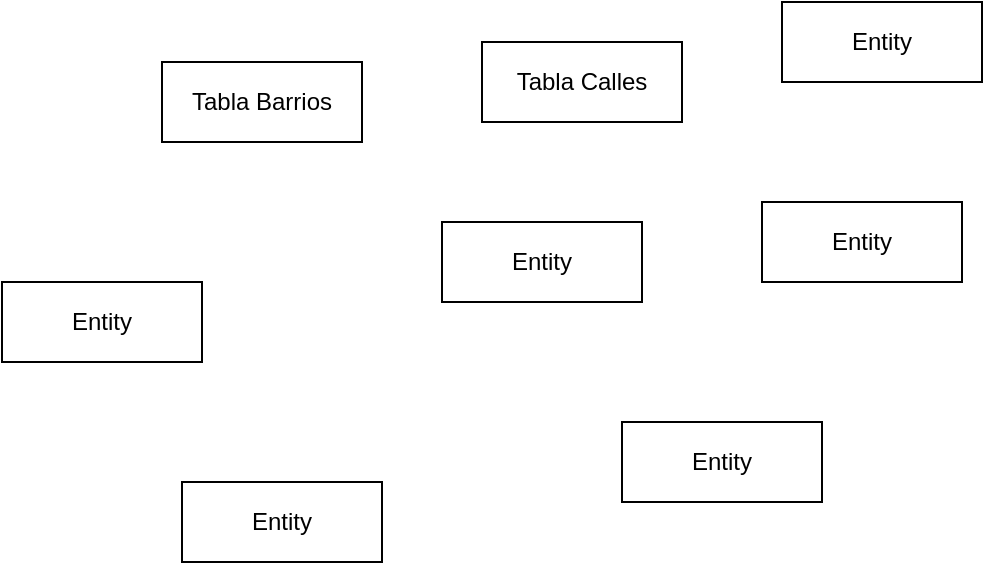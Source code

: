 <mxfile version="22.0.8" type="github">
  <diagram name="Página-1" id="U7eRp_wIJ3z8M9ZFi2TI">
    <mxGraphModel dx="880" dy="446" grid="1" gridSize="10" guides="1" tooltips="1" connect="1" arrows="1" fold="1" page="1" pageScale="1" pageWidth="827" pageHeight="1169" math="0" shadow="0">
      <root>
        <mxCell id="0" />
        <mxCell id="1" parent="0" />
        <mxCell id="X3y3t1-5_hOGcymcrG0z-1" value="Tabla Barrios" style="whiteSpace=wrap;html=1;align=center;" vertex="1" parent="1">
          <mxGeometry x="160" y="120" width="100" height="40" as="geometry" />
        </mxCell>
        <mxCell id="X3y3t1-5_hOGcymcrG0z-2" value="Tabla Calles" style="whiteSpace=wrap;html=1;align=center;" vertex="1" parent="1">
          <mxGeometry x="320" y="110" width="100" height="40" as="geometry" />
        </mxCell>
        <mxCell id="X3y3t1-5_hOGcymcrG0z-3" value="Entity" style="whiteSpace=wrap;html=1;align=center;" vertex="1" parent="1">
          <mxGeometry x="460" y="190" width="100" height="40" as="geometry" />
        </mxCell>
        <mxCell id="X3y3t1-5_hOGcymcrG0z-4" value="Entity" style="whiteSpace=wrap;html=1;align=center;" vertex="1" parent="1">
          <mxGeometry x="300" y="200" width="100" height="40" as="geometry" />
        </mxCell>
        <mxCell id="X3y3t1-5_hOGcymcrG0z-5" value="Entity" style="whiteSpace=wrap;html=1;align=center;" vertex="1" parent="1">
          <mxGeometry x="80" y="230" width="100" height="40" as="geometry" />
        </mxCell>
        <mxCell id="X3y3t1-5_hOGcymcrG0z-6" value="Entity" style="whiteSpace=wrap;html=1;align=center;" vertex="1" parent="1">
          <mxGeometry x="170" y="330" width="100" height="40" as="geometry" />
        </mxCell>
        <mxCell id="X3y3t1-5_hOGcymcrG0z-7" value="Entity" style="whiteSpace=wrap;html=1;align=center;" vertex="1" parent="1">
          <mxGeometry x="390" y="300" width="100" height="40" as="geometry" />
        </mxCell>
        <mxCell id="X3y3t1-5_hOGcymcrG0z-8" value="Entity" style="whiteSpace=wrap;html=1;align=center;" vertex="1" parent="1">
          <mxGeometry x="470" y="90" width="100" height="40" as="geometry" />
        </mxCell>
      </root>
    </mxGraphModel>
  </diagram>
</mxfile>
